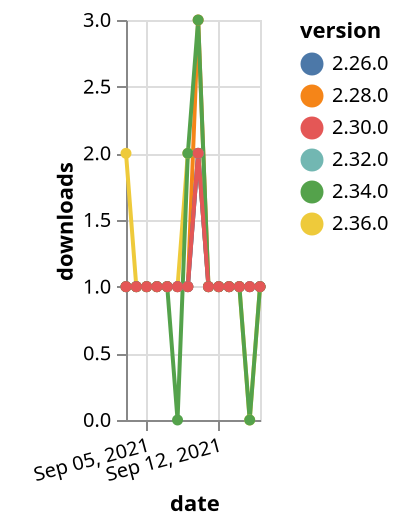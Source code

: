 {"$schema": "https://vega.github.io/schema/vega-lite/v5.json", "description": "A simple bar chart with embedded data.", "data": {"values": [{"date": "2021-09-03", "total": 124, "delta": 2, "version": "2.36.0"}, {"date": "2021-09-04", "total": 125, "delta": 1, "version": "2.36.0"}, {"date": "2021-09-05", "total": 126, "delta": 1, "version": "2.36.0"}, {"date": "2021-09-06", "total": 127, "delta": 1, "version": "2.36.0"}, {"date": "2021-09-07", "total": 128, "delta": 1, "version": "2.36.0"}, {"date": "2021-09-08", "total": 129, "delta": 1, "version": "2.36.0"}, {"date": "2021-09-09", "total": 131, "delta": 2, "version": "2.36.0"}, {"date": "2021-09-10", "total": 133, "delta": 2, "version": "2.36.0"}, {"date": "2021-09-11", "total": 134, "delta": 1, "version": "2.36.0"}, {"date": "2021-09-12", "total": 135, "delta": 1, "version": "2.36.0"}, {"date": "2021-09-13", "total": 136, "delta": 1, "version": "2.36.0"}, {"date": "2021-09-14", "total": 137, "delta": 1, "version": "2.36.0"}, {"date": "2021-09-15", "total": 137, "delta": 0, "version": "2.36.0"}, {"date": "2021-09-16", "total": 138, "delta": 1, "version": "2.36.0"}, {"date": "2021-09-03", "total": 162, "delta": 1, "version": "2.32.0"}, {"date": "2021-09-04", "total": 163, "delta": 1, "version": "2.32.0"}, {"date": "2021-09-05", "total": 164, "delta": 1, "version": "2.32.0"}, {"date": "2021-09-06", "total": 165, "delta": 1, "version": "2.32.0"}, {"date": "2021-09-07", "total": 166, "delta": 1, "version": "2.32.0"}, {"date": "2021-09-08", "total": 167, "delta": 1, "version": "2.32.0"}, {"date": "2021-09-09", "total": 168, "delta": 1, "version": "2.32.0"}, {"date": "2021-09-10", "total": 170, "delta": 2, "version": "2.32.0"}, {"date": "2021-09-11", "total": 171, "delta": 1, "version": "2.32.0"}, {"date": "2021-09-12", "total": 172, "delta": 1, "version": "2.32.0"}, {"date": "2021-09-13", "total": 173, "delta": 1, "version": "2.32.0"}, {"date": "2021-09-14", "total": 174, "delta": 1, "version": "2.32.0"}, {"date": "2021-09-15", "total": 175, "delta": 1, "version": "2.32.0"}, {"date": "2021-09-16", "total": 176, "delta": 1, "version": "2.32.0"}, {"date": "2021-09-03", "total": 336, "delta": 1, "version": "2.28.0"}, {"date": "2021-09-04", "total": 337, "delta": 1, "version": "2.28.0"}, {"date": "2021-09-05", "total": 338, "delta": 1, "version": "2.28.0"}, {"date": "2021-09-06", "total": 339, "delta": 1, "version": "2.28.0"}, {"date": "2021-09-07", "total": 340, "delta": 1, "version": "2.28.0"}, {"date": "2021-09-08", "total": 341, "delta": 1, "version": "2.28.0"}, {"date": "2021-09-09", "total": 342, "delta": 1, "version": "2.28.0"}, {"date": "2021-09-10", "total": 345, "delta": 3, "version": "2.28.0"}, {"date": "2021-09-11", "total": 346, "delta": 1, "version": "2.28.0"}, {"date": "2021-09-12", "total": 347, "delta": 1, "version": "2.28.0"}, {"date": "2021-09-13", "total": 348, "delta": 1, "version": "2.28.0"}, {"date": "2021-09-14", "total": 349, "delta": 1, "version": "2.28.0"}, {"date": "2021-09-15", "total": 350, "delta": 1, "version": "2.28.0"}, {"date": "2021-09-16", "total": 351, "delta": 1, "version": "2.28.0"}, {"date": "2021-09-03", "total": 247, "delta": 1, "version": "2.26.0"}, {"date": "2021-09-04", "total": 248, "delta": 1, "version": "2.26.0"}, {"date": "2021-09-05", "total": 249, "delta": 1, "version": "2.26.0"}, {"date": "2021-09-06", "total": 250, "delta": 1, "version": "2.26.0"}, {"date": "2021-09-07", "total": 251, "delta": 1, "version": "2.26.0"}, {"date": "2021-09-08", "total": 252, "delta": 1, "version": "2.26.0"}, {"date": "2021-09-09", "total": 253, "delta": 1, "version": "2.26.0"}, {"date": "2021-09-10", "total": 255, "delta": 2, "version": "2.26.0"}, {"date": "2021-09-11", "total": 256, "delta": 1, "version": "2.26.0"}, {"date": "2021-09-12", "total": 257, "delta": 1, "version": "2.26.0"}, {"date": "2021-09-13", "total": 258, "delta": 1, "version": "2.26.0"}, {"date": "2021-09-14", "total": 259, "delta": 1, "version": "2.26.0"}, {"date": "2021-09-15", "total": 260, "delta": 1, "version": "2.26.0"}, {"date": "2021-09-16", "total": 261, "delta": 1, "version": "2.26.0"}, {"date": "2021-09-03", "total": 183, "delta": 1, "version": "2.34.0"}, {"date": "2021-09-04", "total": 184, "delta": 1, "version": "2.34.0"}, {"date": "2021-09-05", "total": 185, "delta": 1, "version": "2.34.0"}, {"date": "2021-09-06", "total": 186, "delta": 1, "version": "2.34.0"}, {"date": "2021-09-07", "total": 187, "delta": 1, "version": "2.34.0"}, {"date": "2021-09-08", "total": 187, "delta": 0, "version": "2.34.0"}, {"date": "2021-09-09", "total": 189, "delta": 2, "version": "2.34.0"}, {"date": "2021-09-10", "total": 192, "delta": 3, "version": "2.34.0"}, {"date": "2021-09-11", "total": 193, "delta": 1, "version": "2.34.0"}, {"date": "2021-09-12", "total": 194, "delta": 1, "version": "2.34.0"}, {"date": "2021-09-13", "total": 195, "delta": 1, "version": "2.34.0"}, {"date": "2021-09-14", "total": 196, "delta": 1, "version": "2.34.0"}, {"date": "2021-09-15", "total": 196, "delta": 0, "version": "2.34.0"}, {"date": "2021-09-16", "total": 197, "delta": 1, "version": "2.34.0"}, {"date": "2021-09-03", "total": 182, "delta": 1, "version": "2.30.0"}, {"date": "2021-09-04", "total": 183, "delta": 1, "version": "2.30.0"}, {"date": "2021-09-05", "total": 184, "delta": 1, "version": "2.30.0"}, {"date": "2021-09-06", "total": 185, "delta": 1, "version": "2.30.0"}, {"date": "2021-09-07", "total": 186, "delta": 1, "version": "2.30.0"}, {"date": "2021-09-08", "total": 187, "delta": 1, "version": "2.30.0"}, {"date": "2021-09-09", "total": 188, "delta": 1, "version": "2.30.0"}, {"date": "2021-09-10", "total": 190, "delta": 2, "version": "2.30.0"}, {"date": "2021-09-11", "total": 191, "delta": 1, "version": "2.30.0"}, {"date": "2021-09-12", "total": 192, "delta": 1, "version": "2.30.0"}, {"date": "2021-09-13", "total": 193, "delta": 1, "version": "2.30.0"}, {"date": "2021-09-14", "total": 194, "delta": 1, "version": "2.30.0"}, {"date": "2021-09-15", "total": 195, "delta": 1, "version": "2.30.0"}, {"date": "2021-09-16", "total": 196, "delta": 1, "version": "2.30.0"}]}, "width": "container", "mark": {"type": "line", "point": {"filled": true}}, "encoding": {"x": {"field": "date", "type": "temporal", "timeUnit": "yearmonthdate", "title": "date", "axis": {"labelAngle": -15}}, "y": {"field": "delta", "type": "quantitative", "title": "downloads"}, "color": {"field": "version", "type": "nominal"}, "tooltip": {"field": "delta"}}}